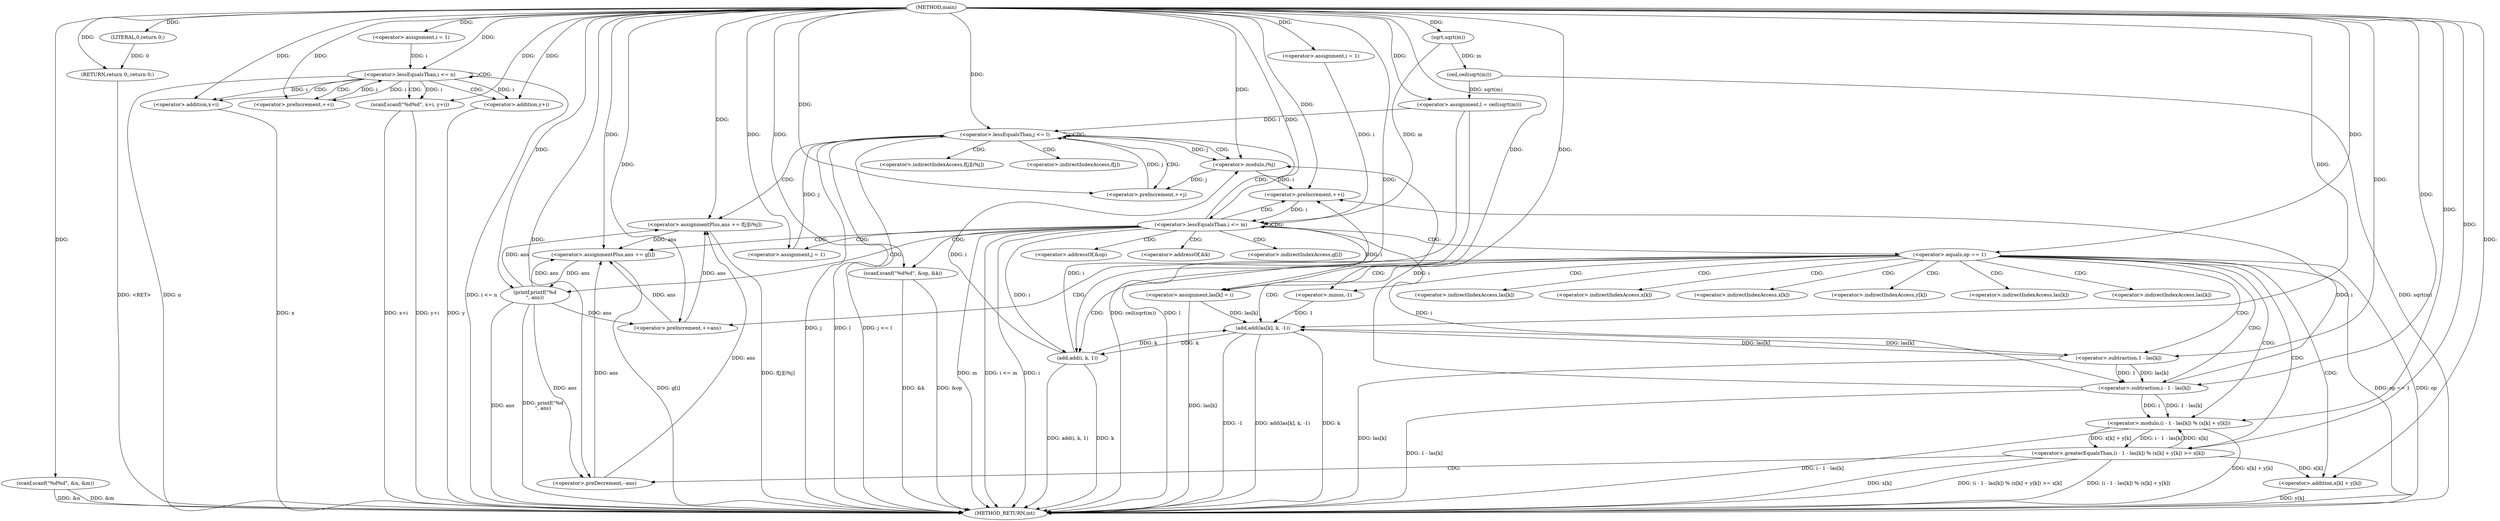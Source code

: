 digraph "main" {  
"1000185" [label = "(METHOD,main)" ]
"1000312" [label = "(METHOD_RETURN,int)" ]
"1000187" [label = "(scanf,scanf(\"%d%d\", &n, &m))" ]
"1000193" [label = "(<operator>.assignment,l = ceil(sqrt(m)))" ]
"1000310" [label = "(RETURN,return 0;,return 0;)" ]
"1000200" [label = "(<operator>.assignment,i = 1)" ]
"1000203" [label = "(<operator>.lessEqualsThan,i <= n)" ]
"1000206" [label = "(<operator>.preIncrement,++i)" ]
"1000208" [label = "(scanf,scanf(\"%d%d\", x+i, y+i))" ]
"1000220" [label = "(<operator>.assignment,i = 1)" ]
"1000223" [label = "(<operator>.lessEqualsThan,i <= m)" ]
"1000226" [label = "(<operator>.preIncrement,++i)" ]
"1000311" [label = "(LITERAL,0,return 0;)" ]
"1000195" [label = "(ceil,ceil(sqrt(m)))" ]
"1000229" [label = "(scanf,scanf(\"%d%d\", &op, &k))" ]
"1000302" [label = "(<operator>.assignmentPlus,ans += g[i])" ]
"1000307" [label = "(printf,printf(\"%d\n\", ans))" ]
"1000196" [label = "(sqrt,sqrt(m))" ]
"1000210" [label = "(<operator>.addition,x+i)" ]
"1000213" [label = "(<operator>.addition,y+i)" ]
"1000236" [label = "(<operator>.equals,op == 1)" ]
"1000284" [label = "(<operator>.assignment,j = 1)" ]
"1000287" [label = "(<operator>.lessEqualsThan,j <= l)" ]
"1000290" [label = "(<operator>.preIncrement,++j)" ]
"1000240" [label = "(<operator>.assignment,las[k] = i)" ]
"1000245" [label = "(add,add(i, k, 1))" ]
"1000249" [label = "(<operator>.preIncrement,++ans)" ]
"1000293" [label = "(<operator>.assignmentPlus,ans += f[j][i%j])" ]
"1000253" [label = "(add,add(las[k], k, -1))" ]
"1000261" [label = "(<operator>.greaterEqualsThan,(i - 1 - las[k]) % (x[k] + y[k]) >= x[k])" ]
"1000280" [label = "(<operator>.preDecrement,--ans)" ]
"1000258" [label = "(<operator>.minus,-1)" ]
"1000299" [label = "(<operator>.modulo,i%j)" ]
"1000262" [label = "(<operator>.modulo,(i - 1 - las[k]) % (x[k] + y[k]))" ]
"1000263" [label = "(<operator>.subtraction,i - 1 - las[k])" ]
"1000270" [label = "(<operator>.addition,x[k] + y[k])" ]
"1000265" [label = "(<operator>.subtraction,1 - las[k])" ]
"1000231" [label = "(<operator>.addressOf,&op)" ]
"1000233" [label = "(<operator>.addressOf,&k)" ]
"1000304" [label = "(<operator>.indirectIndexAccess,g[i])" ]
"1000241" [label = "(<operator>.indirectIndexAccess,las[k])" ]
"1000295" [label = "(<operator>.indirectIndexAccess,f[j][i%j])" ]
"1000254" [label = "(<operator>.indirectIndexAccess,las[k])" ]
"1000296" [label = "(<operator>.indirectIndexAccess,f[j])" ]
"1000277" [label = "(<operator>.indirectIndexAccess,x[k])" ]
"1000271" [label = "(<operator>.indirectIndexAccess,x[k])" ]
"1000274" [label = "(<operator>.indirectIndexAccess,y[k])" ]
"1000267" [label = "(<operator>.indirectIndexAccess,las[k])" ]
  "1000187" -> "1000312"  [ label = "DDG: &n"] 
  "1000187" -> "1000312"  [ label = "DDG: &m"] 
  "1000193" -> "1000312"  [ label = "DDG: l"] 
  "1000195" -> "1000312"  [ label = "DDG: sqrt(m)"] 
  "1000193" -> "1000312"  [ label = "DDG: ceil(sqrt(m))"] 
  "1000203" -> "1000312"  [ label = "DDG: n"] 
  "1000203" -> "1000312"  [ label = "DDG: i <= n"] 
  "1000223" -> "1000312"  [ label = "DDG: i"] 
  "1000223" -> "1000312"  [ label = "DDG: m"] 
  "1000223" -> "1000312"  [ label = "DDG: i <= m"] 
  "1000229" -> "1000312"  [ label = "DDG: &op"] 
  "1000229" -> "1000312"  [ label = "DDG: &k"] 
  "1000236" -> "1000312"  [ label = "DDG: op"] 
  "1000236" -> "1000312"  [ label = "DDG: op == 1"] 
  "1000253" -> "1000312"  [ label = "DDG: k"] 
  "1000253" -> "1000312"  [ label = "DDG: -1"] 
  "1000253" -> "1000312"  [ label = "DDG: add(las[k], k, -1)"] 
  "1000265" -> "1000312"  [ label = "DDG: las[k]"] 
  "1000263" -> "1000312"  [ label = "DDG: 1 - las[k]"] 
  "1000262" -> "1000312"  [ label = "DDG: i - 1 - las[k]"] 
  "1000270" -> "1000312"  [ label = "DDG: y[k]"] 
  "1000262" -> "1000312"  [ label = "DDG: x[k] + y[k]"] 
  "1000261" -> "1000312"  [ label = "DDG: (i - 1 - las[k]) % (x[k] + y[k])"] 
  "1000261" -> "1000312"  [ label = "DDG: x[k]"] 
  "1000261" -> "1000312"  [ label = "DDG: (i - 1 - las[k]) % (x[k] + y[k]) >= x[k]"] 
  "1000240" -> "1000312"  [ label = "DDG: las[k]"] 
  "1000245" -> "1000312"  [ label = "DDG: k"] 
  "1000245" -> "1000312"  [ label = "DDG: add(i, k, 1)"] 
  "1000287" -> "1000312"  [ label = "DDG: j"] 
  "1000287" -> "1000312"  [ label = "DDG: l"] 
  "1000287" -> "1000312"  [ label = "DDG: j <= l"] 
  "1000302" -> "1000312"  [ label = "DDG: g[i]"] 
  "1000307" -> "1000312"  [ label = "DDG: ans"] 
  "1000307" -> "1000312"  [ label = "DDG: printf(\"%d\n\", ans)"] 
  "1000293" -> "1000312"  [ label = "DDG: f[j][i%j]"] 
  "1000210" -> "1000312"  [ label = "DDG: x"] 
  "1000208" -> "1000312"  [ label = "DDG: x+i"] 
  "1000213" -> "1000312"  [ label = "DDG: y"] 
  "1000208" -> "1000312"  [ label = "DDG: y+i"] 
  "1000310" -> "1000312"  [ label = "DDG: <RET>"] 
  "1000185" -> "1000187"  [ label = "DDG: "] 
  "1000195" -> "1000193"  [ label = "DDG: sqrt(m)"] 
  "1000311" -> "1000310"  [ label = "DDG: 0"] 
  "1000185" -> "1000310"  [ label = "DDG: "] 
  "1000185" -> "1000193"  [ label = "DDG: "] 
  "1000185" -> "1000200"  [ label = "DDG: "] 
  "1000185" -> "1000208"  [ label = "DDG: "] 
  "1000185" -> "1000220"  [ label = "DDG: "] 
  "1000185" -> "1000311"  [ label = "DDG: "] 
  "1000196" -> "1000195"  [ label = "DDG: m"] 
  "1000200" -> "1000203"  [ label = "DDG: i"] 
  "1000206" -> "1000203"  [ label = "DDG: i"] 
  "1000185" -> "1000203"  [ label = "DDG: "] 
  "1000185" -> "1000206"  [ label = "DDG: "] 
  "1000203" -> "1000206"  [ label = "DDG: i"] 
  "1000203" -> "1000208"  [ label = "DDG: i"] 
  "1000220" -> "1000223"  [ label = "DDG: i"] 
  "1000226" -> "1000223"  [ label = "DDG: i"] 
  "1000185" -> "1000223"  [ label = "DDG: "] 
  "1000196" -> "1000223"  [ label = "DDG: m"] 
  "1000263" -> "1000226"  [ label = "DDG: i"] 
  "1000245" -> "1000226"  [ label = "DDG: i"] 
  "1000299" -> "1000226"  [ label = "DDG: i"] 
  "1000185" -> "1000226"  [ label = "DDG: "] 
  "1000185" -> "1000229"  [ label = "DDG: "] 
  "1000185" -> "1000196"  [ label = "DDG: "] 
  "1000185" -> "1000210"  [ label = "DDG: "] 
  "1000203" -> "1000210"  [ label = "DDG: i"] 
  "1000185" -> "1000213"  [ label = "DDG: "] 
  "1000203" -> "1000213"  [ label = "DDG: i"] 
  "1000185" -> "1000284"  [ label = "DDG: "] 
  "1000280" -> "1000302"  [ label = "DDG: ans"] 
  "1000249" -> "1000302"  [ label = "DDG: ans"] 
  "1000307" -> "1000302"  [ label = "DDG: ans"] 
  "1000293" -> "1000302"  [ label = "DDG: ans"] 
  "1000185" -> "1000302"  [ label = "DDG: "] 
  "1000185" -> "1000307"  [ label = "DDG: "] 
  "1000302" -> "1000307"  [ label = "DDG: ans"] 
  "1000185" -> "1000236"  [ label = "DDG: "] 
  "1000223" -> "1000240"  [ label = "DDG: i"] 
  "1000185" -> "1000240"  [ label = "DDG: "] 
  "1000284" -> "1000287"  [ label = "DDG: j"] 
  "1000290" -> "1000287"  [ label = "DDG: j"] 
  "1000185" -> "1000287"  [ label = "DDG: "] 
  "1000193" -> "1000287"  [ label = "DDG: l"] 
  "1000299" -> "1000290"  [ label = "DDG: j"] 
  "1000185" -> "1000290"  [ label = "DDG: "] 
  "1000185" -> "1000245"  [ label = "DDG: "] 
  "1000223" -> "1000245"  [ label = "DDG: i"] 
  "1000253" -> "1000245"  [ label = "DDG: k"] 
  "1000307" -> "1000249"  [ label = "DDG: ans"] 
  "1000185" -> "1000249"  [ label = "DDG: "] 
  "1000280" -> "1000293"  [ label = "DDG: ans"] 
  "1000249" -> "1000293"  [ label = "DDG: ans"] 
  "1000307" -> "1000293"  [ label = "DDG: ans"] 
  "1000185" -> "1000293"  [ label = "DDG: "] 
  "1000265" -> "1000253"  [ label = "DDG: las[k]"] 
  "1000240" -> "1000253"  [ label = "DDG: las[k]"] 
  "1000258" -> "1000253"  [ label = "DDG: 1"] 
  "1000245" -> "1000253"  [ label = "DDG: k"] 
  "1000185" -> "1000253"  [ label = "DDG: "] 
  "1000185" -> "1000258"  [ label = "DDG: "] 
  "1000262" -> "1000261"  [ label = "DDG: i - 1 - las[k]"] 
  "1000262" -> "1000261"  [ label = "DDG: x[k] + y[k]"] 
  "1000185" -> "1000261"  [ label = "DDG: "] 
  "1000307" -> "1000280"  [ label = "DDG: ans"] 
  "1000185" -> "1000280"  [ label = "DDG: "] 
  "1000263" -> "1000299"  [ label = "DDG: i"] 
  "1000245" -> "1000299"  [ label = "DDG: i"] 
  "1000185" -> "1000299"  [ label = "DDG: "] 
  "1000287" -> "1000299"  [ label = "DDG: j"] 
  "1000263" -> "1000262"  [ label = "DDG: 1 - las[k]"] 
  "1000263" -> "1000262"  [ label = "DDG: i"] 
  "1000261" -> "1000262"  [ label = "DDG: x[k]"] 
  "1000185" -> "1000262"  [ label = "DDG: "] 
  "1000223" -> "1000263"  [ label = "DDG: i"] 
  "1000185" -> "1000263"  [ label = "DDG: "] 
  "1000265" -> "1000263"  [ label = "DDG: las[k]"] 
  "1000265" -> "1000263"  [ label = "DDG: 1"] 
  "1000261" -> "1000270"  [ label = "DDG: x[k]"] 
  "1000185" -> "1000270"  [ label = "DDG: "] 
  "1000185" -> "1000265"  [ label = "DDG: "] 
  "1000253" -> "1000265"  [ label = "DDG: las[k]"] 
  "1000203" -> "1000208"  [ label = "CDG: "] 
  "1000203" -> "1000213"  [ label = "CDG: "] 
  "1000203" -> "1000210"  [ label = "CDG: "] 
  "1000203" -> "1000206"  [ label = "CDG: "] 
  "1000203" -> "1000203"  [ label = "CDG: "] 
  "1000223" -> "1000307"  [ label = "CDG: "] 
  "1000223" -> "1000233"  [ label = "CDG: "] 
  "1000223" -> "1000229"  [ label = "CDG: "] 
  "1000223" -> "1000302"  [ label = "CDG: "] 
  "1000223" -> "1000236"  [ label = "CDG: "] 
  "1000223" -> "1000284"  [ label = "CDG: "] 
  "1000223" -> "1000304"  [ label = "CDG: "] 
  "1000223" -> "1000231"  [ label = "CDG: "] 
  "1000223" -> "1000287"  [ label = "CDG: "] 
  "1000223" -> "1000223"  [ label = "CDG: "] 
  "1000223" -> "1000226"  [ label = "CDG: "] 
  "1000236" -> "1000258"  [ label = "CDG: "] 
  "1000236" -> "1000265"  [ label = "CDG: "] 
  "1000236" -> "1000263"  [ label = "CDG: "] 
  "1000236" -> "1000274"  [ label = "CDG: "] 
  "1000236" -> "1000277"  [ label = "CDG: "] 
  "1000236" -> "1000262"  [ label = "CDG: "] 
  "1000236" -> "1000271"  [ label = "CDG: "] 
  "1000236" -> "1000254"  [ label = "CDG: "] 
  "1000236" -> "1000253"  [ label = "CDG: "] 
  "1000236" -> "1000261"  [ label = "CDG: "] 
  "1000236" -> "1000267"  [ label = "CDG: "] 
  "1000236" -> "1000249"  [ label = "CDG: "] 
  "1000236" -> "1000241"  [ label = "CDG: "] 
  "1000236" -> "1000240"  [ label = "CDG: "] 
  "1000236" -> "1000270"  [ label = "CDG: "] 
  "1000236" -> "1000245"  [ label = "CDG: "] 
  "1000287" -> "1000293"  [ label = "CDG: "] 
  "1000287" -> "1000290"  [ label = "CDG: "] 
  "1000287" -> "1000299"  [ label = "CDG: "] 
  "1000287" -> "1000296"  [ label = "CDG: "] 
  "1000287" -> "1000287"  [ label = "CDG: "] 
  "1000287" -> "1000295"  [ label = "CDG: "] 
  "1000261" -> "1000280"  [ label = "CDG: "] 
}
